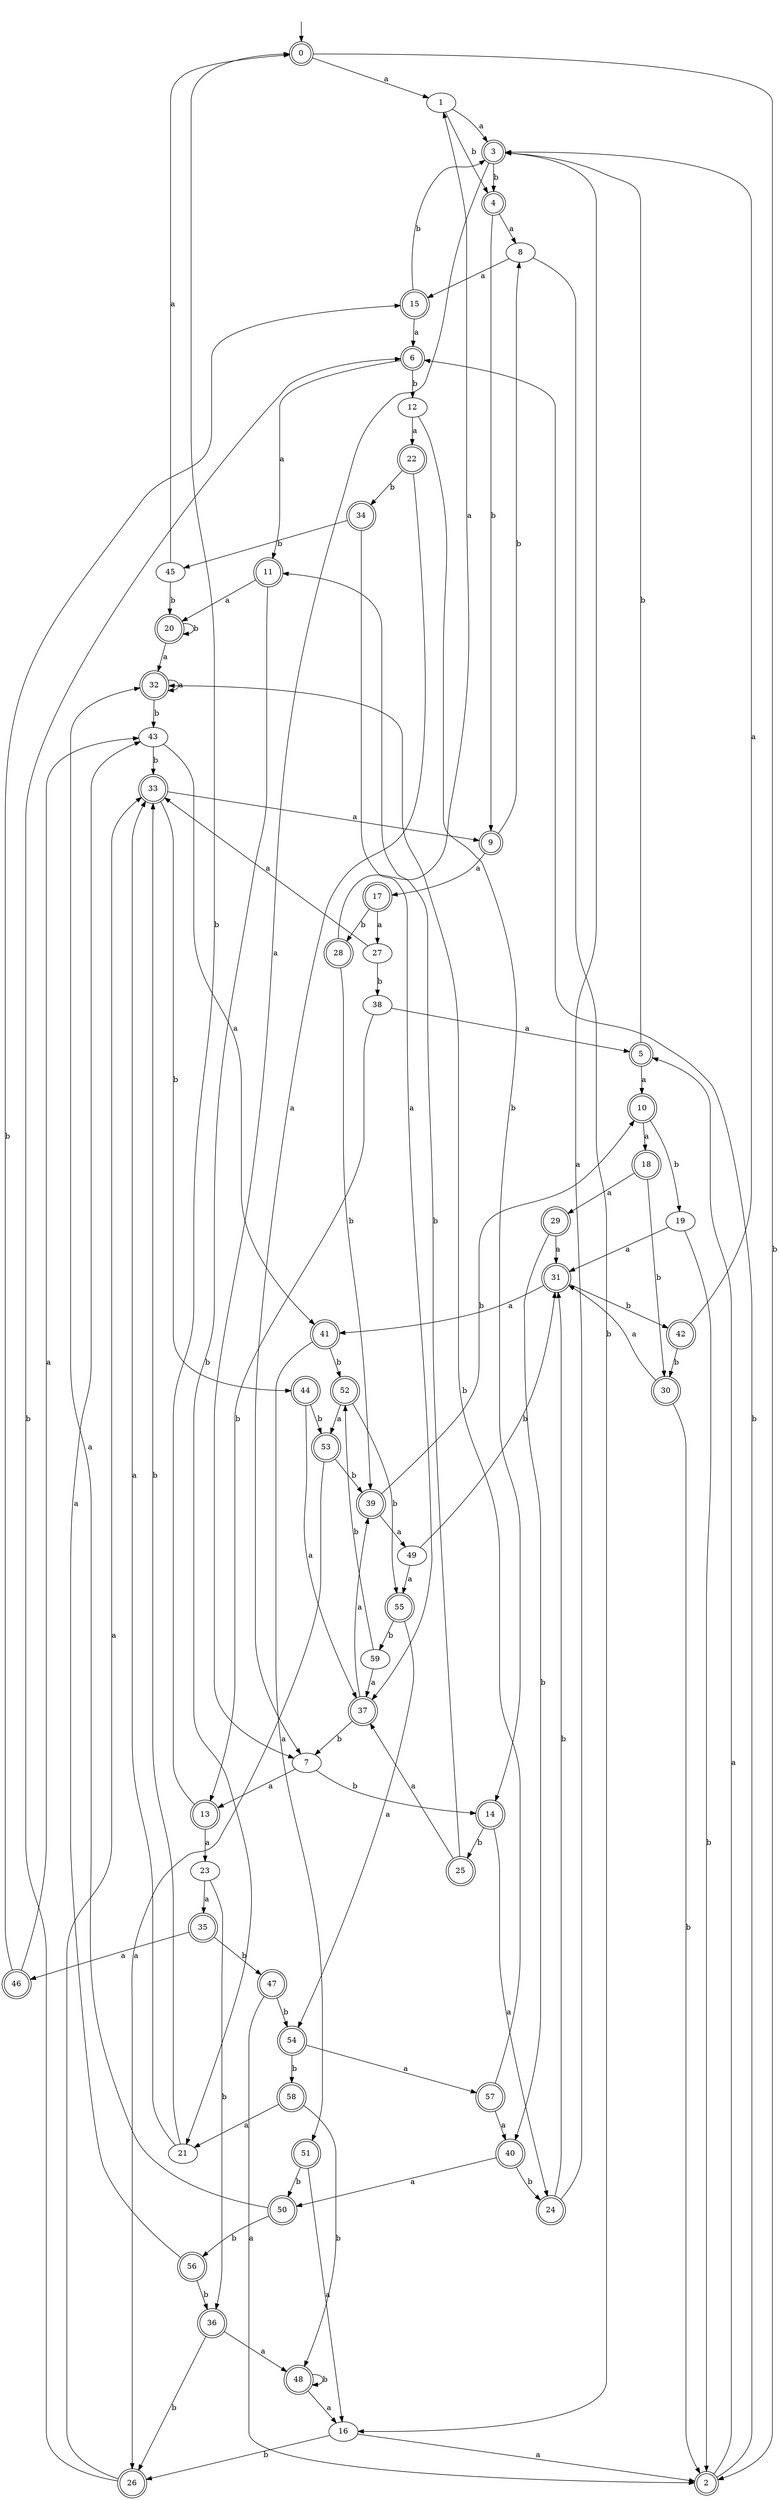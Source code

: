 digraph RandomDFA {
  __start0 [label="", shape=none];
  __start0 -> 0 [label=""];
  0 [shape=circle] [shape=doublecircle]
  0 -> 1 [label="a"]
  0 -> 2 [label="b"]
  1
  1 -> 3 [label="a"]
  1 -> 4 [label="b"]
  2 [shape=doublecircle]
  2 -> 5 [label="a"]
  2 -> 6 [label="b"]
  3 [shape=doublecircle]
  3 -> 7 [label="a"]
  3 -> 4 [label="b"]
  4 [shape=doublecircle]
  4 -> 8 [label="a"]
  4 -> 9 [label="b"]
  5 [shape=doublecircle]
  5 -> 10 [label="a"]
  5 -> 3 [label="b"]
  6 [shape=doublecircle]
  6 -> 11 [label="a"]
  6 -> 12 [label="b"]
  7
  7 -> 13 [label="a"]
  7 -> 14 [label="b"]
  8
  8 -> 15 [label="a"]
  8 -> 16 [label="b"]
  9 [shape=doublecircle]
  9 -> 17 [label="a"]
  9 -> 8 [label="b"]
  10 [shape=doublecircle]
  10 -> 18 [label="a"]
  10 -> 19 [label="b"]
  11 [shape=doublecircle]
  11 -> 20 [label="a"]
  11 -> 21 [label="b"]
  12
  12 -> 22 [label="a"]
  12 -> 14 [label="b"]
  13 [shape=doublecircle]
  13 -> 23 [label="a"]
  13 -> 0 [label="b"]
  14 [shape=doublecircle]
  14 -> 24 [label="a"]
  14 -> 25 [label="b"]
  15 [shape=doublecircle]
  15 -> 6 [label="a"]
  15 -> 3 [label="b"]
  16
  16 -> 2 [label="a"]
  16 -> 26 [label="b"]
  17 [shape=doublecircle]
  17 -> 27 [label="a"]
  17 -> 28 [label="b"]
  18 [shape=doublecircle]
  18 -> 29 [label="a"]
  18 -> 30 [label="b"]
  19
  19 -> 31 [label="a"]
  19 -> 2 [label="b"]
  20 [shape=doublecircle]
  20 -> 32 [label="a"]
  20 -> 20 [label="b"]
  21
  21 -> 33 [label="a"]
  21 -> 33 [label="b"]
  22 [shape=doublecircle]
  22 -> 7 [label="a"]
  22 -> 34 [label="b"]
  23
  23 -> 35 [label="a"]
  23 -> 36 [label="b"]
  24 [shape=doublecircle]
  24 -> 3 [label="a"]
  24 -> 31 [label="b"]
  25 [shape=doublecircle]
  25 -> 37 [label="a"]
  25 -> 11 [label="b"]
  26 [shape=doublecircle]
  26 -> 33 [label="a"]
  26 -> 6 [label="b"]
  27
  27 -> 33 [label="a"]
  27 -> 38 [label="b"]
  28 [shape=doublecircle]
  28 -> 1 [label="a"]
  28 -> 39 [label="b"]
  29 [shape=doublecircle]
  29 -> 31 [label="a"]
  29 -> 40 [label="b"]
  30 [shape=doublecircle]
  30 -> 31 [label="a"]
  30 -> 2 [label="b"]
  31 [shape=doublecircle]
  31 -> 41 [label="a"]
  31 -> 42 [label="b"]
  32 [shape=doublecircle]
  32 -> 32 [label="a"]
  32 -> 43 [label="b"]
  33 [shape=doublecircle]
  33 -> 9 [label="a"]
  33 -> 44 [label="b"]
  34 [shape=doublecircle]
  34 -> 37 [label="a"]
  34 -> 45 [label="b"]
  35 [shape=doublecircle]
  35 -> 46 [label="a"]
  35 -> 47 [label="b"]
  36 [shape=doublecircle]
  36 -> 48 [label="a"]
  36 -> 26 [label="b"]
  37 [shape=doublecircle]
  37 -> 39 [label="a"]
  37 -> 7 [label="b"]
  38
  38 -> 5 [label="a"]
  38 -> 13 [label="b"]
  39 [shape=doublecircle]
  39 -> 49 [label="a"]
  39 -> 10 [label="b"]
  40 [shape=doublecircle]
  40 -> 50 [label="a"]
  40 -> 24 [label="b"]
  41 [shape=doublecircle]
  41 -> 51 [label="a"]
  41 -> 52 [label="b"]
  42 [shape=doublecircle]
  42 -> 3 [label="a"]
  42 -> 30 [label="b"]
  43
  43 -> 41 [label="a"]
  43 -> 33 [label="b"]
  44 [shape=doublecircle]
  44 -> 37 [label="a"]
  44 -> 53 [label="b"]
  45
  45 -> 0 [label="a"]
  45 -> 20 [label="b"]
  46 [shape=doublecircle]
  46 -> 43 [label="a"]
  46 -> 15 [label="b"]
  47 [shape=doublecircle]
  47 -> 2 [label="a"]
  47 -> 54 [label="b"]
  48 [shape=doublecircle]
  48 -> 16 [label="a"]
  48 -> 48 [label="b"]
  49
  49 -> 55 [label="a"]
  49 -> 31 [label="b"]
  50 [shape=doublecircle]
  50 -> 32 [label="a"]
  50 -> 56 [label="b"]
  51 [shape=doublecircle]
  51 -> 16 [label="a"]
  51 -> 50 [label="b"]
  52 [shape=doublecircle]
  52 -> 53 [label="a"]
  52 -> 55 [label="b"]
  53 [shape=doublecircle]
  53 -> 26 [label="a"]
  53 -> 39 [label="b"]
  54 [shape=doublecircle]
  54 -> 57 [label="a"]
  54 -> 58 [label="b"]
  55 [shape=doublecircle]
  55 -> 54 [label="a"]
  55 -> 59 [label="b"]
  56 [shape=doublecircle]
  56 -> 43 [label="a"]
  56 -> 36 [label="b"]
  57 [shape=doublecircle]
  57 -> 40 [label="a"]
  57 -> 32 [label="b"]
  58 [shape=doublecircle]
  58 -> 21 [label="a"]
  58 -> 48 [label="b"]
  59
  59 -> 37 [label="a"]
  59 -> 52 [label="b"]
}
